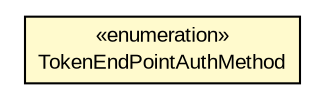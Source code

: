 #!/usr/local/bin/dot
#
# Class diagram 
# Generated by UMLGraph version R5_6-24-gf6e263 (http://www.umlgraph.org/)
#

digraph G {
	edge [fontname="arial",fontsize=10,labelfontname="arial",labelfontsize=10];
	node [fontname="arial",fontsize=10,shape=plaintext];
	nodesep=0.25;
	ranksep=0.5;
	// net.trajano.openidconnect.core.TokenEndPointAuthMethod
	c9961 [label=<<table title="net.trajano.openidconnect.core.TokenEndPointAuthMethod" border="0" cellborder="1" cellspacing="0" cellpadding="2" port="p" bgcolor="lemonChiffon" href="./TokenEndPointAuthMethod.html">
		<tr><td><table border="0" cellspacing="0" cellpadding="1">
<tr><td align="center" balign="center"> &#171;enumeration&#187; </td></tr>
<tr><td align="center" balign="center"> TokenEndPointAuthMethod </td></tr>
		</table></td></tr>
		</table>>, URL="./TokenEndPointAuthMethod.html", fontname="arial", fontcolor="black", fontsize=10.0];
}

